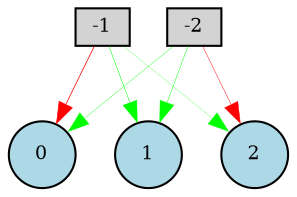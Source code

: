 digraph {
	node [fontsize=9 height=0.2 shape=circle width=0.2]
	-1 [fillcolor=lightgray shape=box style=filled]
	-2 [fillcolor=lightgray shape=box style=filled]
	0 [fillcolor=lightblue style=filled]
	1 [fillcolor=lightblue style=filled]
	2 [fillcolor=lightblue style=filled]
	-1 -> 0 [color=red penwidth=0.35418234669675763 style=solid]
	-1 -> 1 [color=green penwidth=0.2506361817361189 style=solid]
	-1 -> 2 [color=green penwidth=0.11772050882401411 style=solid]
	-2 -> 0 [color=green penwidth=0.17333529475715148 style=solid]
	-2 -> 1 [color=green penwidth=0.22402633052495194 style=solid]
	-2 -> 2 [color=red penwidth=0.21697474414664908 style=solid]
}
